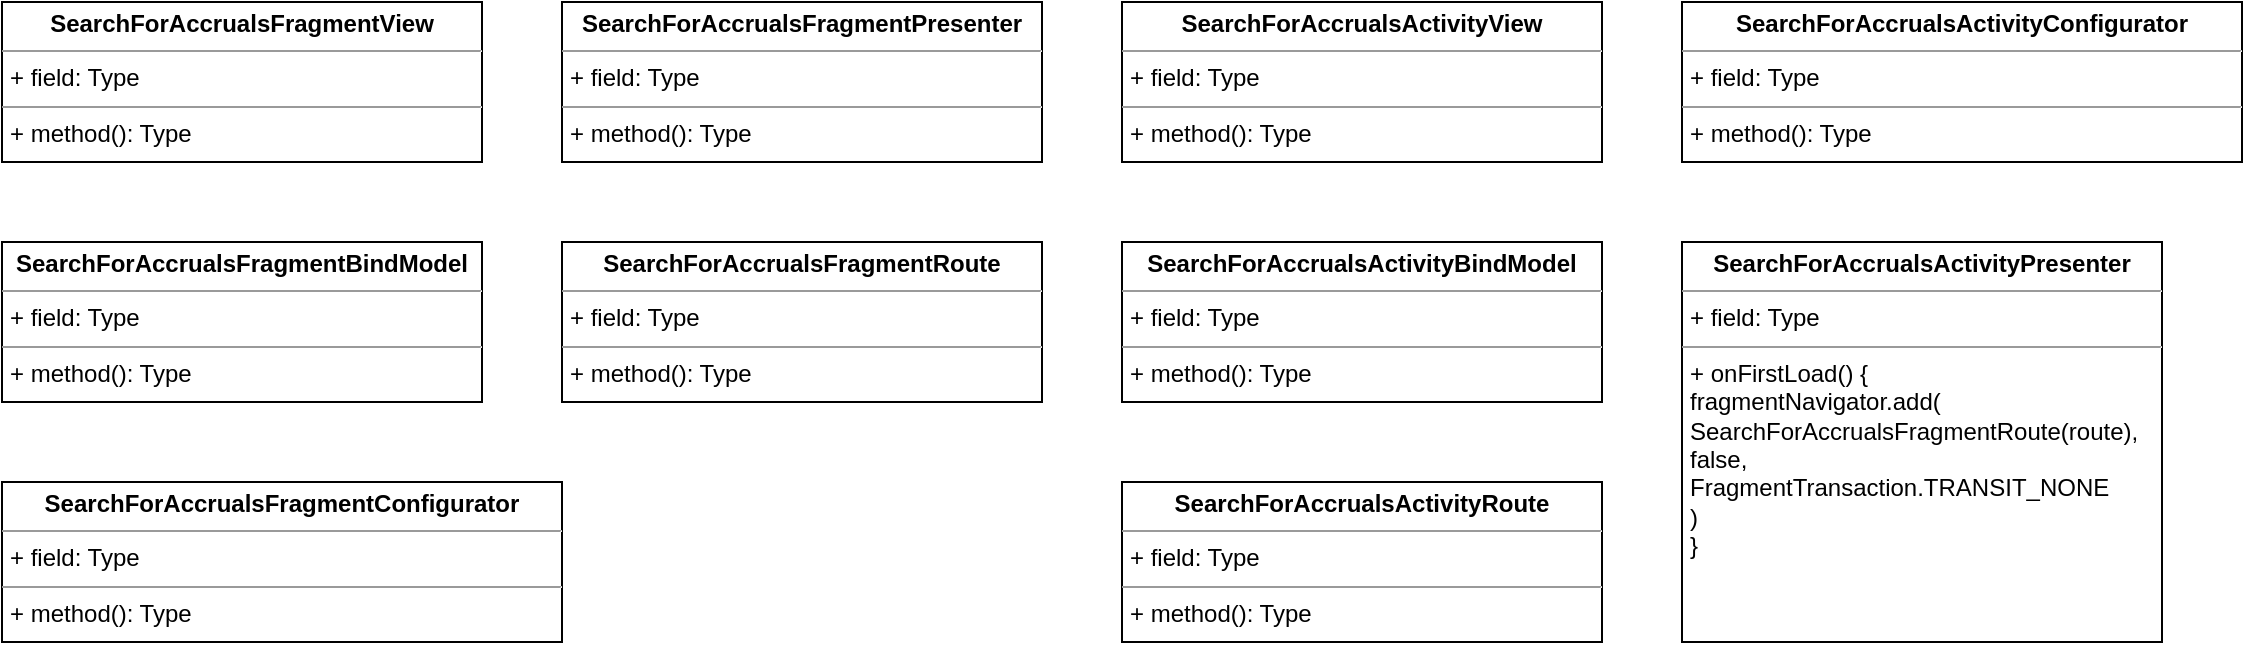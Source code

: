 <mxfile version="20.3.0" type="github">
  <diagram id="-5D71i8O5MvKb4OggWt0" name="Страница 1">
    <mxGraphModel dx="860" dy="545" grid="1" gridSize="10" guides="1" tooltips="1" connect="1" arrows="1" fold="1" page="1" pageScale="1" pageWidth="827" pageHeight="1169" math="0" shadow="0">
      <root>
        <mxCell id="0" />
        <mxCell id="1" parent="0" />
        <mxCell id="gNV8FCJDL7z8xUMUF4n8-1" value="&lt;p style=&quot;margin:0px;margin-top:4px;text-align:center;&quot;&gt;&lt;b&gt;SearchForAccrualsFragmentView&lt;/b&gt;&lt;/p&gt;&lt;hr size=&quot;1&quot;&gt;&lt;p style=&quot;margin:0px;margin-left:4px;&quot;&gt;+ field: Type&lt;/p&gt;&lt;hr size=&quot;1&quot;&gt;&lt;p style=&quot;margin:0px;margin-left:4px;&quot;&gt;+ method(): Type&lt;/p&gt;" style="verticalAlign=top;align=left;overflow=fill;fontSize=12;fontFamily=Helvetica;html=1;" vertex="1" parent="1">
          <mxGeometry x="80" y="80" width="240" height="80" as="geometry" />
        </mxCell>
        <mxCell id="gNV8FCJDL7z8xUMUF4n8-2" value="&lt;p style=&quot;margin:0px;margin-top:4px;text-align:center;&quot;&gt;&lt;b&gt;SearchForAccrualsFragmentBindModel&lt;/b&gt;&lt;/p&gt;&lt;hr size=&quot;1&quot;&gt;&lt;p style=&quot;margin:0px;margin-left:4px;&quot;&gt;+ field: Type&lt;/p&gt;&lt;hr size=&quot;1&quot;&gt;&lt;p style=&quot;margin:0px;margin-left:4px;&quot;&gt;+ method(): Type&lt;/p&gt;" style="verticalAlign=top;align=left;overflow=fill;fontSize=12;fontFamily=Helvetica;html=1;" vertex="1" parent="1">
          <mxGeometry x="80" y="200" width="240" height="80" as="geometry" />
        </mxCell>
        <mxCell id="gNV8FCJDL7z8xUMUF4n8-3" value="&lt;p style=&quot;margin:0px;margin-top:4px;text-align:center;&quot;&gt;&lt;b&gt;SearchForAccrualsFragmentPresenter&lt;/b&gt;&lt;/p&gt;&lt;hr size=&quot;1&quot;&gt;&lt;p style=&quot;margin:0px;margin-left:4px;&quot;&gt;+ field: Type&lt;/p&gt;&lt;hr size=&quot;1&quot;&gt;&lt;p style=&quot;margin:0px;margin-left:4px;&quot;&gt;+ method(): Type&lt;/p&gt;" style="verticalAlign=top;align=left;overflow=fill;fontSize=12;fontFamily=Helvetica;html=1;" vertex="1" parent="1">
          <mxGeometry x="360" y="80" width="240" height="80" as="geometry" />
        </mxCell>
        <mxCell id="gNV8FCJDL7z8xUMUF4n8-4" value="&lt;p style=&quot;margin:0px;margin-top:4px;text-align:center;&quot;&gt;&lt;b&gt;SearchForAccrualsFragmentConfigurator&lt;/b&gt;&lt;/p&gt;&lt;hr size=&quot;1&quot;&gt;&lt;p style=&quot;margin:0px;margin-left:4px;&quot;&gt;+ field: Type&lt;/p&gt;&lt;hr size=&quot;1&quot;&gt;&lt;p style=&quot;margin:0px;margin-left:4px;&quot;&gt;+ method(): Type&lt;/p&gt;" style="verticalAlign=top;align=left;overflow=fill;fontSize=12;fontFamily=Helvetica;html=1;" vertex="1" parent="1">
          <mxGeometry x="80" y="320" width="280" height="80" as="geometry" />
        </mxCell>
        <mxCell id="gNV8FCJDL7z8xUMUF4n8-5" value="&lt;p style=&quot;margin:0px;margin-top:4px;text-align:center;&quot;&gt;&lt;b&gt;SearchForAccrualsFragmentRoute&lt;/b&gt;&lt;/p&gt;&lt;hr size=&quot;1&quot;&gt;&lt;p style=&quot;margin:0px;margin-left:4px;&quot;&gt;+ field: Type&lt;/p&gt;&lt;hr size=&quot;1&quot;&gt;&lt;p style=&quot;margin:0px;margin-left:4px;&quot;&gt;+ method(): Type&lt;/p&gt;" style="verticalAlign=top;align=left;overflow=fill;fontSize=12;fontFamily=Helvetica;html=1;" vertex="1" parent="1">
          <mxGeometry x="360" y="200" width="240" height="80" as="geometry" />
        </mxCell>
        <mxCell id="gNV8FCJDL7z8xUMUF4n8-6" value="&lt;p style=&quot;margin:0px;margin-top:4px;text-align:center;&quot;&gt;&lt;b&gt;SearchForAccrualsActivityView&lt;/b&gt;&lt;/p&gt;&lt;hr size=&quot;1&quot;&gt;&lt;p style=&quot;margin:0px;margin-left:4px;&quot;&gt;+ field: Type&lt;/p&gt;&lt;hr size=&quot;1&quot;&gt;&lt;p style=&quot;margin:0px;margin-left:4px;&quot;&gt;+ method(): Type&lt;/p&gt;" style="verticalAlign=top;align=left;overflow=fill;fontSize=12;fontFamily=Helvetica;html=1;" vertex="1" parent="1">
          <mxGeometry x="640" y="80" width="240" height="80" as="geometry" />
        </mxCell>
        <mxCell id="gNV8FCJDL7z8xUMUF4n8-7" value="&lt;p style=&quot;margin:0px;margin-top:4px;text-align:center;&quot;&gt;&lt;b&gt;SearchForAccrualsActivityBindModel&lt;/b&gt;&lt;/p&gt;&lt;hr size=&quot;1&quot;&gt;&lt;p style=&quot;margin:0px;margin-left:4px;&quot;&gt;+ field: Type&lt;/p&gt;&lt;hr size=&quot;1&quot;&gt;&lt;p style=&quot;margin:0px;margin-left:4px;&quot;&gt;+ method(): Type&lt;/p&gt;" style="verticalAlign=top;align=left;overflow=fill;fontSize=12;fontFamily=Helvetica;html=1;" vertex="1" parent="1">
          <mxGeometry x="640" y="200" width="240" height="80" as="geometry" />
        </mxCell>
        <mxCell id="gNV8FCJDL7z8xUMUF4n8-8" value="&lt;p style=&quot;margin:0px;margin-top:4px;text-align:center;&quot;&gt;&lt;b&gt;SearchForAccrualsActivityPresenter&lt;/b&gt;&lt;/p&gt;&lt;hr size=&quot;1&quot;&gt;&lt;p style=&quot;margin:0px;margin-left:4px;&quot;&gt;+ field: Type&lt;/p&gt;&lt;hr size=&quot;1&quot;&gt;&lt;p style=&quot;margin:0px;margin-left:4px;&quot;&gt;+ onFirstLoad() {&lt;/p&gt;&lt;p style=&quot;margin:0px;margin-left:4px;&quot;&gt;fragmentNavigator.add(&lt;/p&gt;&lt;p style=&quot;margin:0px;margin-left:4px;&quot;&gt;SearchForAccrualsFragmentRoute(route), &lt;br&gt;&lt;/p&gt;&lt;p style=&quot;margin:0px;margin-left:4px;&quot;&gt;false, &lt;br&gt;&lt;/p&gt;&lt;p style=&quot;margin:0px;margin-left:4px;&quot;&gt;FragmentTransaction.TRANSIT_NONE&lt;/p&gt;&lt;p style=&quot;margin:0px;margin-left:4px;&quot;&gt;)&lt;br&gt;&lt;/p&gt;&lt;p style=&quot;margin:0px;margin-left:4px;&quot;&gt;}&lt;br&gt;&lt;/p&gt;" style="verticalAlign=top;align=left;overflow=fill;fontSize=12;fontFamily=Helvetica;html=1;" vertex="1" parent="1">
          <mxGeometry x="920" y="200" width="240" height="200" as="geometry" />
        </mxCell>
        <mxCell id="gNV8FCJDL7z8xUMUF4n8-9" value="&lt;p style=&quot;margin:0px;margin-top:4px;text-align:center;&quot;&gt;&lt;b&gt;SearchForAccrualsActivityConfigurator&lt;/b&gt;&lt;/p&gt;&lt;hr size=&quot;1&quot;&gt;&lt;p style=&quot;margin:0px;margin-left:4px;&quot;&gt;+ field: Type&lt;/p&gt;&lt;hr size=&quot;1&quot;&gt;&lt;p style=&quot;margin:0px;margin-left:4px;&quot;&gt;+ method(): Type&lt;/p&gt;" style="verticalAlign=top;align=left;overflow=fill;fontSize=12;fontFamily=Helvetica;html=1;" vertex="1" parent="1">
          <mxGeometry x="920" y="80" width="280" height="80" as="geometry" />
        </mxCell>
        <mxCell id="gNV8FCJDL7z8xUMUF4n8-10" value="&lt;p style=&quot;margin:0px;margin-top:4px;text-align:center;&quot;&gt;&lt;b&gt;SearchForAccrualsActivityRoute&lt;/b&gt;&lt;/p&gt;&lt;hr size=&quot;1&quot;&gt;&lt;p style=&quot;margin:0px;margin-left:4px;&quot;&gt;+ field: Type&lt;/p&gt;&lt;hr size=&quot;1&quot;&gt;&lt;p style=&quot;margin:0px;margin-left:4px;&quot;&gt;+ method(): Type&lt;/p&gt;" style="verticalAlign=top;align=left;overflow=fill;fontSize=12;fontFamily=Helvetica;html=1;" vertex="1" parent="1">
          <mxGeometry x="640" y="320" width="240" height="80" as="geometry" />
        </mxCell>
      </root>
    </mxGraphModel>
  </diagram>
</mxfile>
